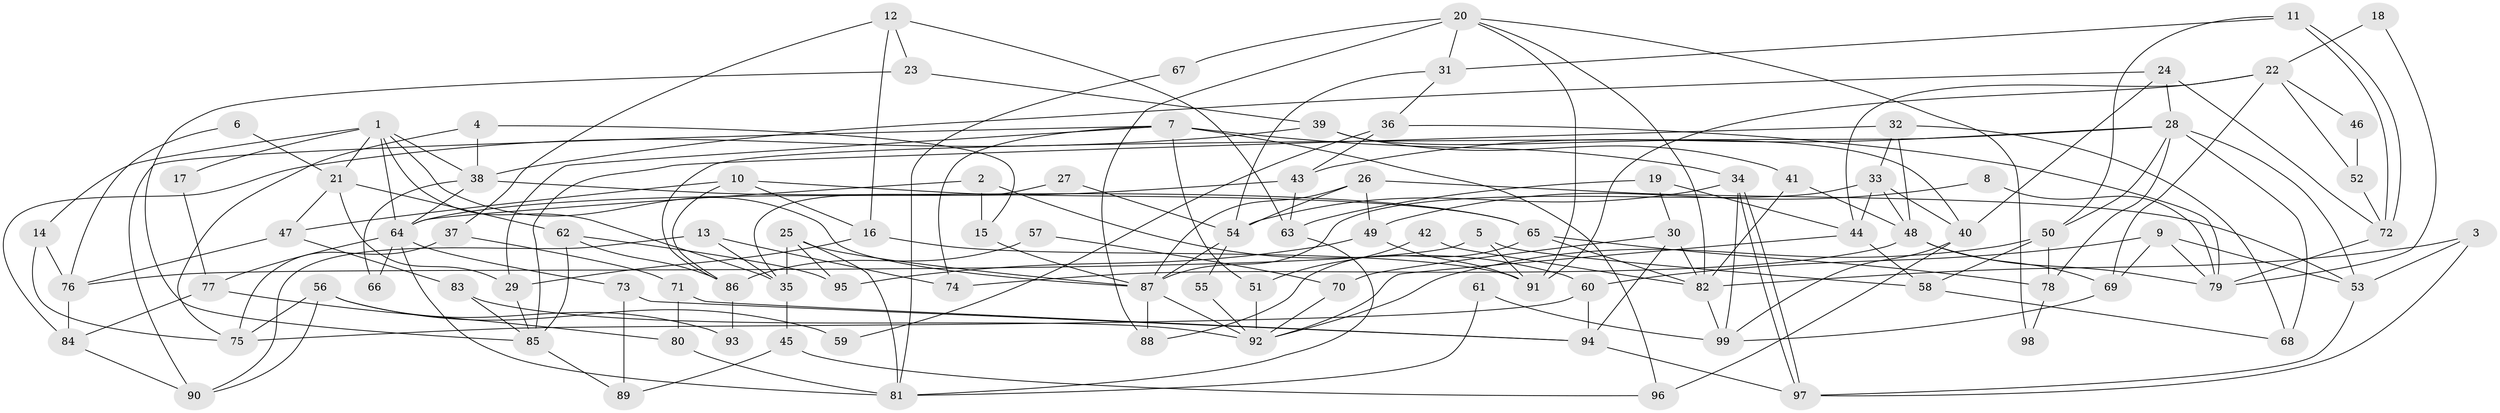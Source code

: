// coarse degree distribution, {10: 0.03278688524590164, 5: 0.11475409836065574, 2: 0.16393442622950818, 4: 0.16393442622950818, 3: 0.13114754098360656, 8: 0.06557377049180328, 6: 0.14754098360655737, 7: 0.16393442622950818, 9: 0.01639344262295082}
// Generated by graph-tools (version 1.1) at 2025/42/03/06/25 10:42:01]
// undirected, 99 vertices, 198 edges
graph export_dot {
graph [start="1"]
  node [color=gray90,style=filled];
  1;
  2;
  3;
  4;
  5;
  6;
  7;
  8;
  9;
  10;
  11;
  12;
  13;
  14;
  15;
  16;
  17;
  18;
  19;
  20;
  21;
  22;
  23;
  24;
  25;
  26;
  27;
  28;
  29;
  30;
  31;
  32;
  33;
  34;
  35;
  36;
  37;
  38;
  39;
  40;
  41;
  42;
  43;
  44;
  45;
  46;
  47;
  48;
  49;
  50;
  51;
  52;
  53;
  54;
  55;
  56;
  57;
  58;
  59;
  60;
  61;
  62;
  63;
  64;
  65;
  66;
  67;
  68;
  69;
  70;
  71;
  72;
  73;
  74;
  75;
  76;
  77;
  78;
  79;
  80;
  81;
  82;
  83;
  84;
  85;
  86;
  87;
  88;
  89;
  90;
  91;
  92;
  93;
  94;
  95;
  96;
  97;
  98;
  99;
  1 -- 14;
  1 -- 87;
  1 -- 17;
  1 -- 21;
  1 -- 35;
  1 -- 38;
  1 -- 64;
  2 -- 64;
  2 -- 60;
  2 -- 15;
  3 -- 53;
  3 -- 82;
  3 -- 97;
  4 -- 38;
  4 -- 15;
  4 -- 75;
  5 -- 58;
  5 -- 91;
  5 -- 76;
  6 -- 21;
  6 -- 76;
  7 -- 34;
  7 -- 29;
  7 -- 51;
  7 -- 74;
  7 -- 90;
  7 -- 96;
  8 -- 79;
  8 -- 49;
  9 -- 79;
  9 -- 53;
  9 -- 60;
  9 -- 69;
  10 -- 86;
  10 -- 65;
  10 -- 16;
  10 -- 47;
  11 -- 72;
  11 -- 72;
  11 -- 31;
  11 -- 50;
  12 -- 63;
  12 -- 37;
  12 -- 16;
  12 -- 23;
  13 -- 35;
  13 -- 74;
  13 -- 90;
  14 -- 75;
  14 -- 76;
  15 -- 87;
  16 -- 29;
  16 -- 91;
  17 -- 77;
  18 -- 79;
  18 -- 22;
  19 -- 30;
  19 -- 44;
  19 -- 63;
  20 -- 82;
  20 -- 91;
  20 -- 31;
  20 -- 67;
  20 -- 88;
  20 -- 98;
  21 -- 29;
  21 -- 47;
  21 -- 62;
  22 -- 91;
  22 -- 69;
  22 -- 44;
  22 -- 46;
  22 -- 52;
  23 -- 85;
  23 -- 39;
  24 -- 38;
  24 -- 72;
  24 -- 28;
  24 -- 40;
  25 -- 87;
  25 -- 81;
  25 -- 35;
  25 -- 95;
  26 -- 87;
  26 -- 53;
  26 -- 49;
  26 -- 54;
  27 -- 35;
  27 -- 54;
  28 -- 50;
  28 -- 43;
  28 -- 53;
  28 -- 68;
  28 -- 78;
  28 -- 86;
  29 -- 85;
  30 -- 82;
  30 -- 94;
  30 -- 70;
  31 -- 54;
  31 -- 36;
  32 -- 33;
  32 -- 48;
  32 -- 68;
  32 -- 85;
  33 -- 40;
  33 -- 44;
  33 -- 48;
  33 -- 87;
  34 -- 97;
  34 -- 97;
  34 -- 99;
  34 -- 54;
  35 -- 45;
  36 -- 43;
  36 -- 59;
  36 -- 79;
  37 -- 71;
  37 -- 75;
  38 -- 65;
  38 -- 64;
  38 -- 66;
  39 -- 84;
  39 -- 40;
  39 -- 41;
  40 -- 96;
  40 -- 99;
  41 -- 48;
  41 -- 82;
  42 -- 51;
  42 -- 82;
  43 -- 64;
  43 -- 63;
  44 -- 58;
  44 -- 92;
  45 -- 96;
  45 -- 89;
  46 -- 52;
  47 -- 76;
  47 -- 83;
  48 -- 69;
  48 -- 74;
  48 -- 79;
  49 -- 95;
  49 -- 91;
  50 -- 92;
  50 -- 58;
  50 -- 78;
  51 -- 92;
  52 -- 72;
  53 -- 97;
  54 -- 55;
  54 -- 87;
  55 -- 92;
  56 -- 75;
  56 -- 90;
  56 -- 59;
  56 -- 93;
  57 -- 70;
  57 -- 86;
  58 -- 68;
  60 -- 94;
  60 -- 75;
  61 -- 81;
  61 -- 99;
  62 -- 85;
  62 -- 86;
  62 -- 95;
  63 -- 81;
  64 -- 66;
  64 -- 73;
  64 -- 77;
  64 -- 81;
  65 -- 78;
  65 -- 88;
  65 -- 82;
  67 -- 81;
  69 -- 99;
  70 -- 92;
  71 -- 94;
  71 -- 80;
  72 -- 79;
  73 -- 89;
  73 -- 94;
  76 -- 84;
  77 -- 84;
  77 -- 80;
  78 -- 98;
  80 -- 81;
  82 -- 99;
  83 -- 92;
  83 -- 85;
  84 -- 90;
  85 -- 89;
  86 -- 93;
  87 -- 88;
  87 -- 92;
  94 -- 97;
}

